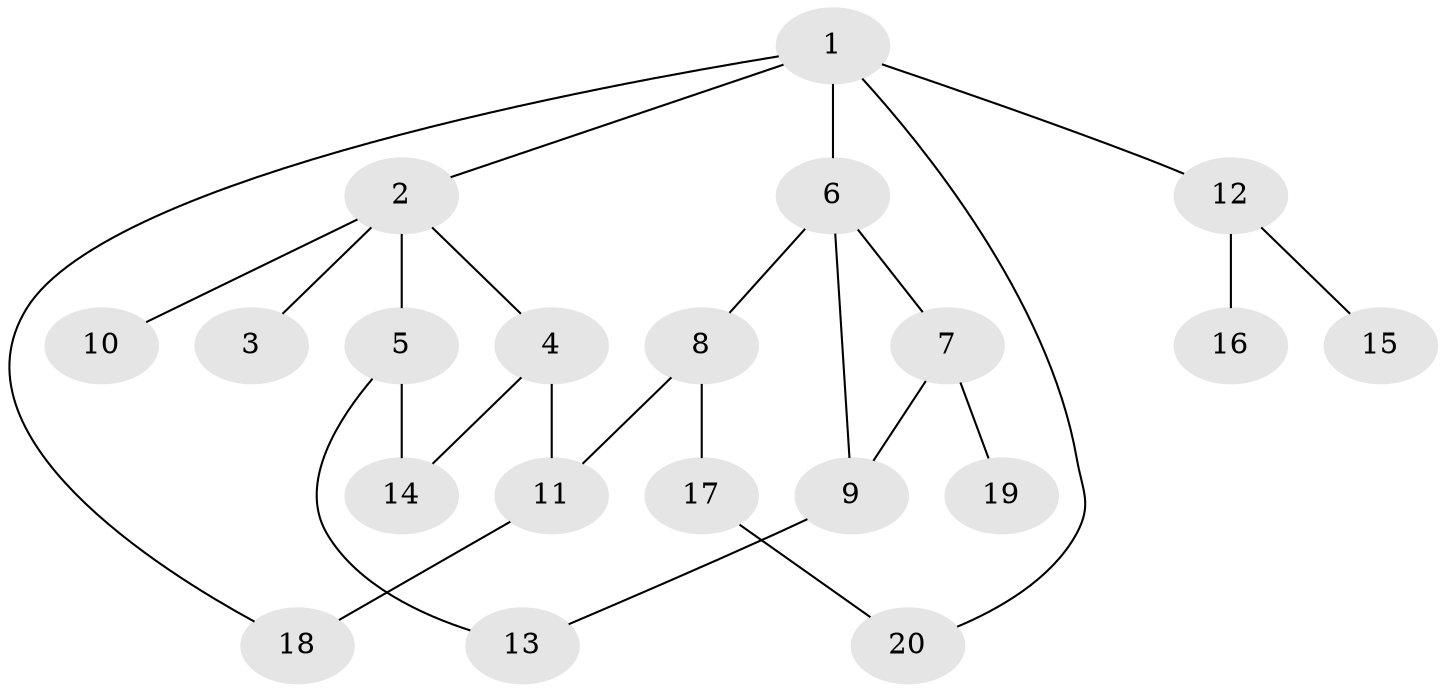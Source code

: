 // Generated by graph-tools (version 1.1) at 2025/46/02/15/25 05:46:28]
// undirected, 20 vertices, 25 edges
graph export_dot {
graph [start="1"]
  node [color=gray90,style=filled];
  1;
  2;
  3;
  4;
  5;
  6;
  7;
  8;
  9;
  10;
  11;
  12;
  13;
  14;
  15;
  16;
  17;
  18;
  19;
  20;
  1 -- 2;
  1 -- 6;
  1 -- 12;
  1 -- 20;
  1 -- 18;
  2 -- 3;
  2 -- 4;
  2 -- 5;
  2 -- 10;
  4 -- 11;
  4 -- 14;
  5 -- 13;
  5 -- 14;
  6 -- 7;
  6 -- 8;
  6 -- 9;
  7 -- 19;
  7 -- 9;
  8 -- 17;
  8 -- 11;
  9 -- 13;
  11 -- 18;
  12 -- 15;
  12 -- 16;
  17 -- 20;
}
